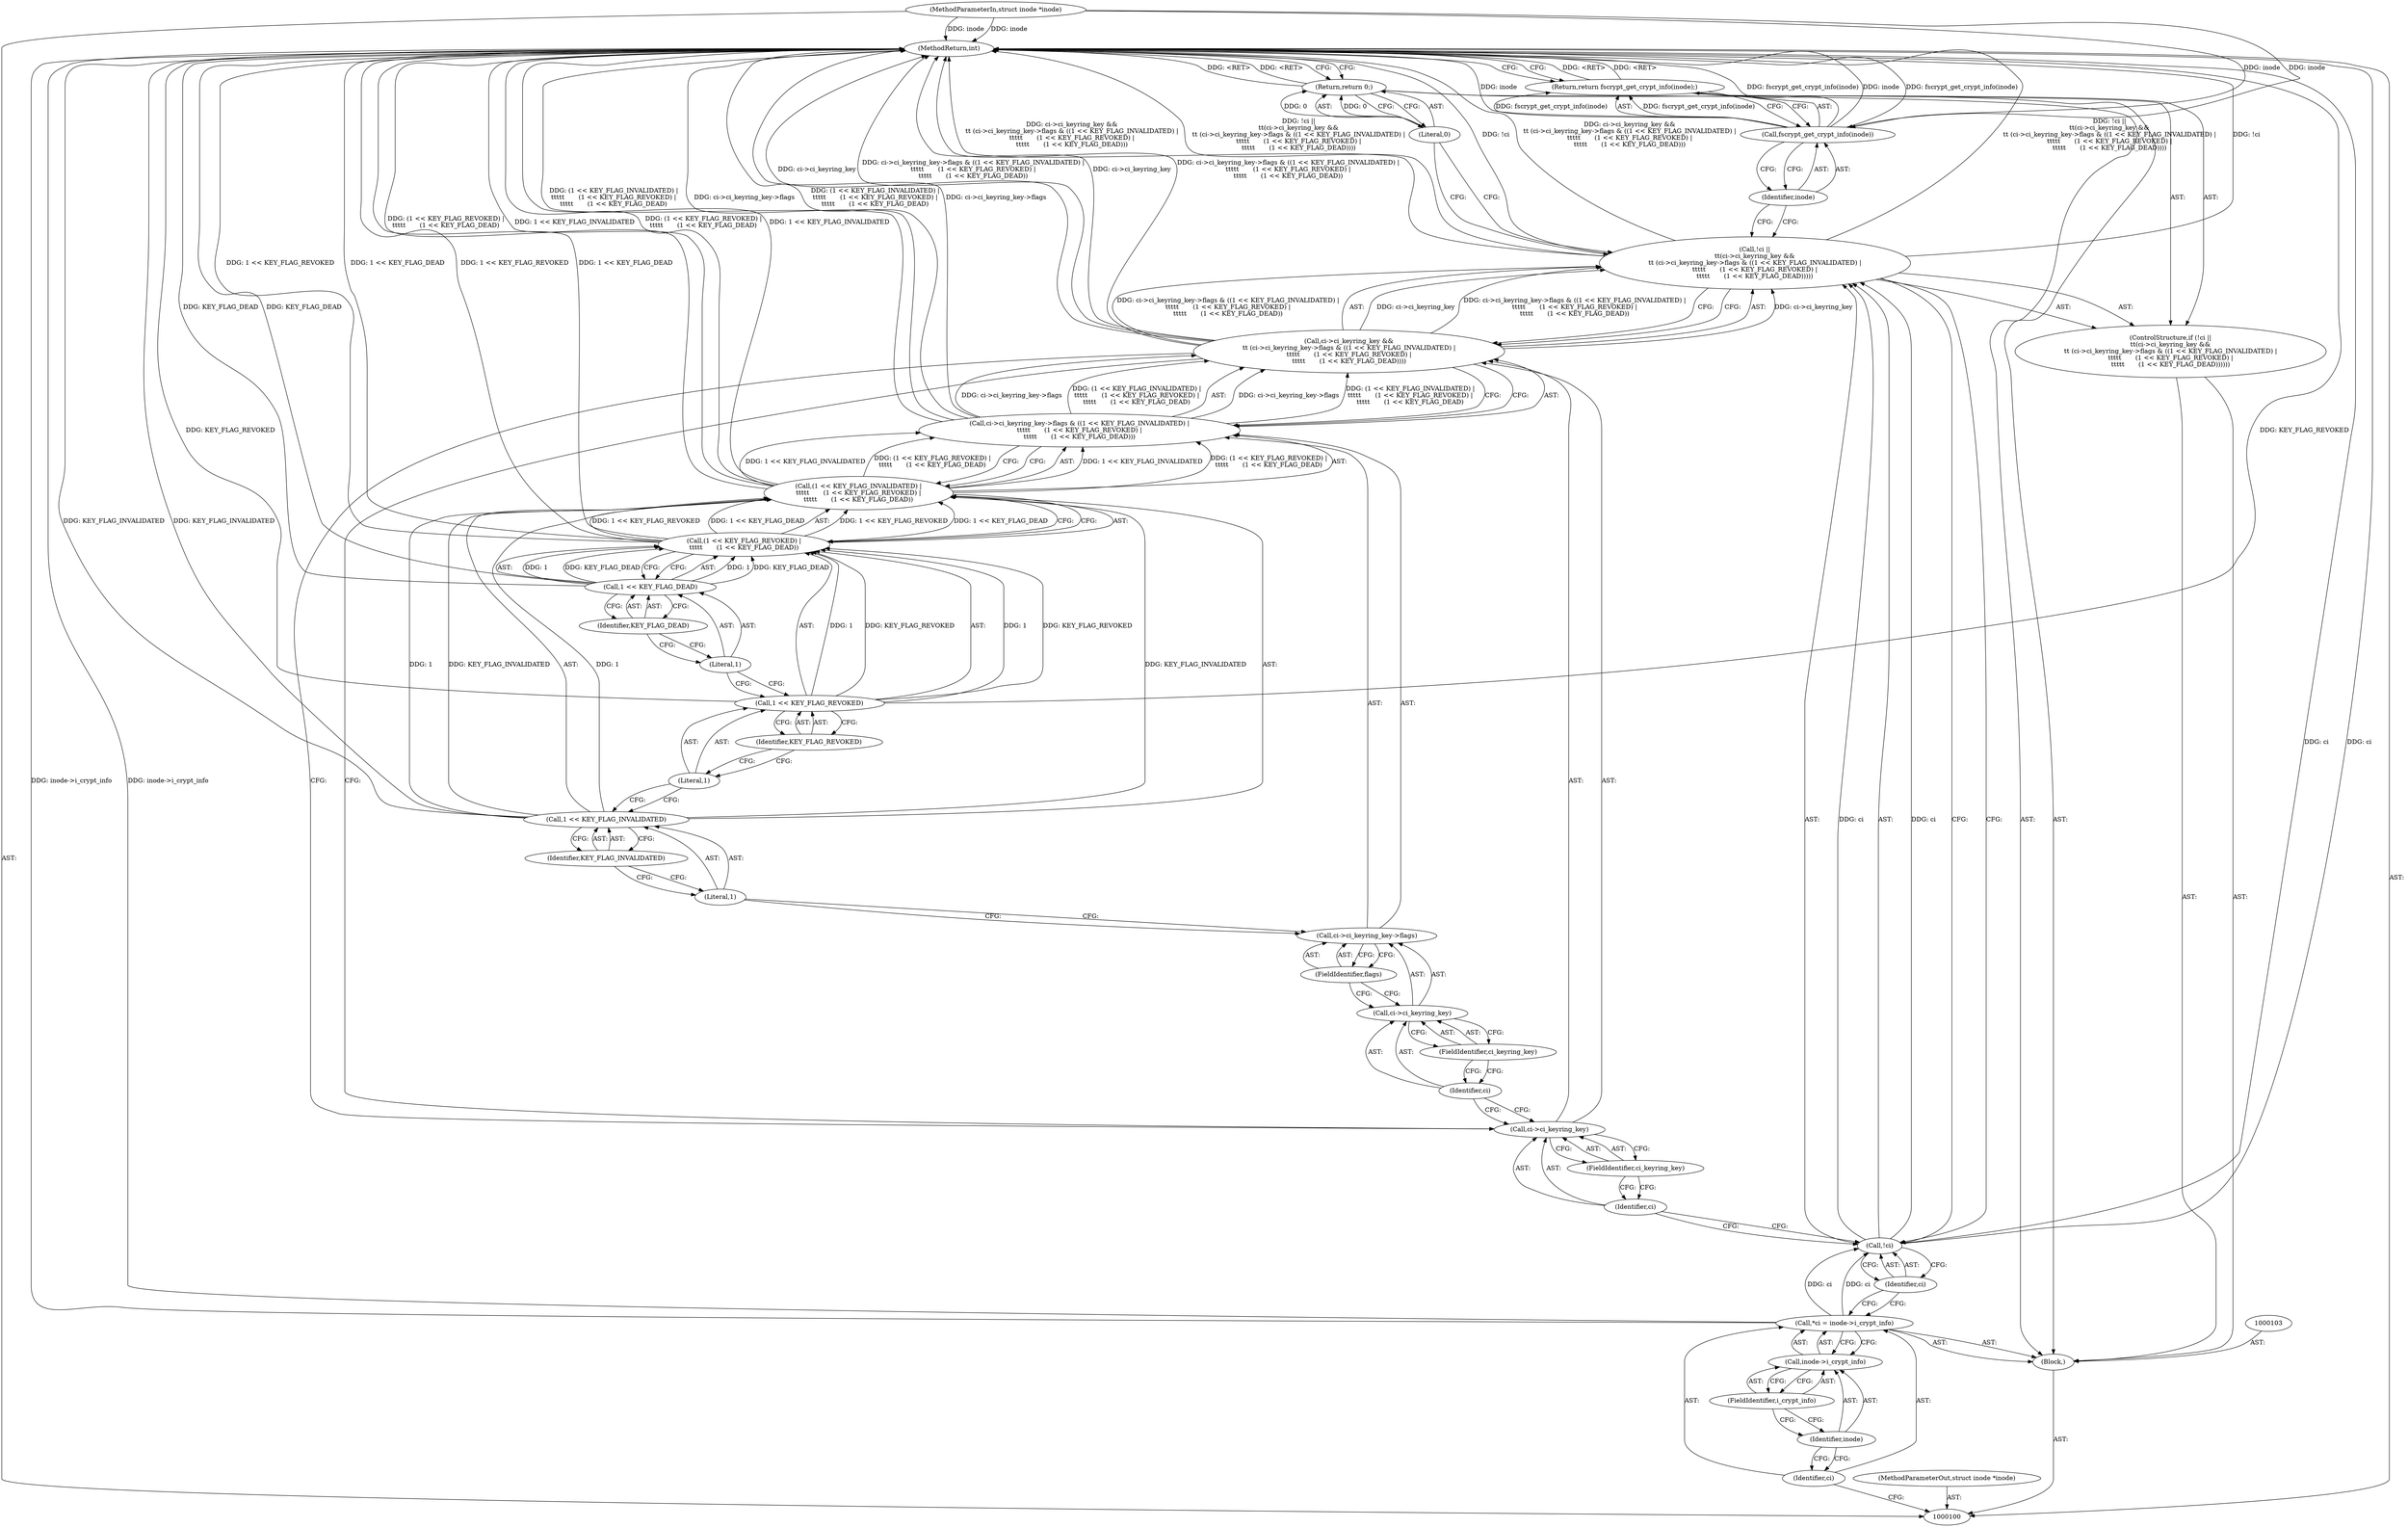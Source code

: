 digraph "1_linux_1b53cf9815bb4744958d41f3795d5d5a1d365e2d_2" {
"1000139" [label="(MethodReturn,int)"];
"1000101" [label="(MethodParameterIn,struct inode *inode)"];
"1000189" [label="(MethodParameterOut,struct inode *inode)"];
"1000137" [label="(Return,return 0;)"];
"1000138" [label="(Literal,0)"];
"1000102" [label="(Block,)"];
"1000104" [label="(Call,*ci = inode->i_crypt_info)"];
"1000105" [label="(Identifier,ci)"];
"1000106" [label="(Call,inode->i_crypt_info)"];
"1000107" [label="(Identifier,inode)"];
"1000108" [label="(FieldIdentifier,i_crypt_info)"];
"1000109" [label="(ControlStructure,if (!ci ||\n\t\t(ci->ci_keyring_key &&\n\t\t (ci->ci_keyring_key->flags & ((1 << KEY_FLAG_INVALIDATED) |\n\t\t\t\t\t       (1 << KEY_FLAG_REVOKED) |\n\t\t\t\t\t       (1 << KEY_FLAG_DEAD))))))"];
"1000110" [label="(Call,!ci ||\n\t\t(ci->ci_keyring_key &&\n\t\t (ci->ci_keyring_key->flags & ((1 << KEY_FLAG_INVALIDATED) |\n\t\t\t\t\t       (1 << KEY_FLAG_REVOKED) |\n\t\t\t\t\t       (1 << KEY_FLAG_DEAD)))))"];
"1000111" [label="(Call,!ci)"];
"1000112" [label="(Identifier,ci)"];
"1000113" [label="(Call,ci->ci_keyring_key &&\n\t\t (ci->ci_keyring_key->flags & ((1 << KEY_FLAG_INVALIDATED) |\n\t\t\t\t\t       (1 << KEY_FLAG_REVOKED) |\n\t\t\t\t\t       (1 << KEY_FLAG_DEAD))))"];
"1000114" [label="(Call,ci->ci_keyring_key)"];
"1000115" [label="(Identifier,ci)"];
"1000116" [label="(FieldIdentifier,ci_keyring_key)"];
"1000122" [label="(FieldIdentifier,flags)"];
"1000123" [label="(Call,(1 << KEY_FLAG_INVALIDATED) |\n\t\t\t\t\t       (1 << KEY_FLAG_REVOKED) |\n\t\t\t\t\t       (1 << KEY_FLAG_DEAD))"];
"1000124" [label="(Call,1 << KEY_FLAG_INVALIDATED)"];
"1000125" [label="(Literal,1)"];
"1000126" [label="(Identifier,KEY_FLAG_INVALIDATED)"];
"1000117" [label="(Call,ci->ci_keyring_key->flags & ((1 << KEY_FLAG_INVALIDATED) |\n\t\t\t\t\t       (1 << KEY_FLAG_REVOKED) |\n\t\t\t\t\t       (1 << KEY_FLAG_DEAD)))"];
"1000118" [label="(Call,ci->ci_keyring_key->flags)"];
"1000119" [label="(Call,ci->ci_keyring_key)"];
"1000120" [label="(Identifier,ci)"];
"1000121" [label="(FieldIdentifier,ci_keyring_key)"];
"1000127" [label="(Call,(1 << KEY_FLAG_REVOKED) |\n\t\t\t\t\t       (1 << KEY_FLAG_DEAD))"];
"1000128" [label="(Call,1 << KEY_FLAG_REVOKED)"];
"1000129" [label="(Literal,1)"];
"1000130" [label="(Identifier,KEY_FLAG_REVOKED)"];
"1000131" [label="(Call,1 << KEY_FLAG_DEAD)"];
"1000132" [label="(Literal,1)"];
"1000133" [label="(Identifier,KEY_FLAG_DEAD)"];
"1000134" [label="(Return,return fscrypt_get_crypt_info(inode);)"];
"1000136" [label="(Identifier,inode)"];
"1000135" [label="(Call,fscrypt_get_crypt_info(inode))"];
"1000139" -> "1000100"  [label="AST: "];
"1000139" -> "1000134"  [label="CFG: "];
"1000139" -> "1000137"  [label="CFG: "];
"1000113" -> "1000139"  [label="DDG: ci->ci_keyring_key->flags & ((1 << KEY_FLAG_INVALIDATED) |\n\t\t\t\t\t       (1 << KEY_FLAG_REVOKED) |\n\t\t\t\t\t       (1 << KEY_FLAG_DEAD))"];
"1000113" -> "1000139"  [label="DDG: ci->ci_keyring_key"];
"1000117" -> "1000139"  [label="DDG: (1 << KEY_FLAG_INVALIDATED) |\n\t\t\t\t\t       (1 << KEY_FLAG_REVOKED) |\n\t\t\t\t\t       (1 << KEY_FLAG_DEAD)"];
"1000117" -> "1000139"  [label="DDG: ci->ci_keyring_key->flags"];
"1000123" -> "1000139"  [label="DDG: (1 << KEY_FLAG_REVOKED) |\n\t\t\t\t\t       (1 << KEY_FLAG_DEAD)"];
"1000123" -> "1000139"  [label="DDG: 1 << KEY_FLAG_INVALIDATED"];
"1000135" -> "1000139"  [label="DDG: inode"];
"1000135" -> "1000139"  [label="DDG: fscrypt_get_crypt_info(inode)"];
"1000127" -> "1000139"  [label="DDG: 1 << KEY_FLAG_REVOKED"];
"1000127" -> "1000139"  [label="DDG: 1 << KEY_FLAG_DEAD"];
"1000110" -> "1000139"  [label="DDG: !ci"];
"1000110" -> "1000139"  [label="DDG: ci->ci_keyring_key &&\n\t\t (ci->ci_keyring_key->flags & ((1 << KEY_FLAG_INVALIDATED) |\n\t\t\t\t\t       (1 << KEY_FLAG_REVOKED) |\n\t\t\t\t\t       (1 << KEY_FLAG_DEAD)))"];
"1000110" -> "1000139"  [label="DDG: !ci ||\n\t\t(ci->ci_keyring_key &&\n\t\t (ci->ci_keyring_key->flags & ((1 << KEY_FLAG_INVALIDATED) |\n\t\t\t\t\t       (1 << KEY_FLAG_REVOKED) |\n\t\t\t\t\t       (1 << KEY_FLAG_DEAD))))"];
"1000104" -> "1000139"  [label="DDG: inode->i_crypt_info"];
"1000128" -> "1000139"  [label="DDG: KEY_FLAG_REVOKED"];
"1000124" -> "1000139"  [label="DDG: KEY_FLAG_INVALIDATED"];
"1000131" -> "1000139"  [label="DDG: KEY_FLAG_DEAD"];
"1000111" -> "1000139"  [label="DDG: ci"];
"1000101" -> "1000139"  [label="DDG: inode"];
"1000134" -> "1000139"  [label="DDG: <RET>"];
"1000137" -> "1000139"  [label="DDG: <RET>"];
"1000101" -> "1000100"  [label="AST: "];
"1000101" -> "1000139"  [label="DDG: inode"];
"1000101" -> "1000135"  [label="DDG: inode"];
"1000189" -> "1000100"  [label="AST: "];
"1000137" -> "1000102"  [label="AST: "];
"1000137" -> "1000138"  [label="CFG: "];
"1000138" -> "1000137"  [label="AST: "];
"1000139" -> "1000137"  [label="CFG: "];
"1000137" -> "1000139"  [label="DDG: <RET>"];
"1000138" -> "1000137"  [label="DDG: 0"];
"1000138" -> "1000137"  [label="AST: "];
"1000138" -> "1000110"  [label="CFG: "];
"1000137" -> "1000138"  [label="CFG: "];
"1000138" -> "1000137"  [label="DDG: 0"];
"1000102" -> "1000100"  [label="AST: "];
"1000103" -> "1000102"  [label="AST: "];
"1000104" -> "1000102"  [label="AST: "];
"1000109" -> "1000102"  [label="AST: "];
"1000137" -> "1000102"  [label="AST: "];
"1000104" -> "1000102"  [label="AST: "];
"1000104" -> "1000106"  [label="CFG: "];
"1000105" -> "1000104"  [label="AST: "];
"1000106" -> "1000104"  [label="AST: "];
"1000112" -> "1000104"  [label="CFG: "];
"1000104" -> "1000139"  [label="DDG: inode->i_crypt_info"];
"1000104" -> "1000111"  [label="DDG: ci"];
"1000105" -> "1000104"  [label="AST: "];
"1000105" -> "1000100"  [label="CFG: "];
"1000107" -> "1000105"  [label="CFG: "];
"1000106" -> "1000104"  [label="AST: "];
"1000106" -> "1000108"  [label="CFG: "];
"1000107" -> "1000106"  [label="AST: "];
"1000108" -> "1000106"  [label="AST: "];
"1000104" -> "1000106"  [label="CFG: "];
"1000107" -> "1000106"  [label="AST: "];
"1000107" -> "1000105"  [label="CFG: "];
"1000108" -> "1000107"  [label="CFG: "];
"1000108" -> "1000106"  [label="AST: "];
"1000108" -> "1000107"  [label="CFG: "];
"1000106" -> "1000108"  [label="CFG: "];
"1000109" -> "1000102"  [label="AST: "];
"1000110" -> "1000109"  [label="AST: "];
"1000134" -> "1000109"  [label="AST: "];
"1000110" -> "1000109"  [label="AST: "];
"1000110" -> "1000111"  [label="CFG: "];
"1000110" -> "1000113"  [label="CFG: "];
"1000111" -> "1000110"  [label="AST: "];
"1000113" -> "1000110"  [label="AST: "];
"1000136" -> "1000110"  [label="CFG: "];
"1000138" -> "1000110"  [label="CFG: "];
"1000110" -> "1000139"  [label="DDG: !ci"];
"1000110" -> "1000139"  [label="DDG: ci->ci_keyring_key &&\n\t\t (ci->ci_keyring_key->flags & ((1 << KEY_FLAG_INVALIDATED) |\n\t\t\t\t\t       (1 << KEY_FLAG_REVOKED) |\n\t\t\t\t\t       (1 << KEY_FLAG_DEAD)))"];
"1000110" -> "1000139"  [label="DDG: !ci ||\n\t\t(ci->ci_keyring_key &&\n\t\t (ci->ci_keyring_key->flags & ((1 << KEY_FLAG_INVALIDATED) |\n\t\t\t\t\t       (1 << KEY_FLAG_REVOKED) |\n\t\t\t\t\t       (1 << KEY_FLAG_DEAD))))"];
"1000111" -> "1000110"  [label="DDG: ci"];
"1000113" -> "1000110"  [label="DDG: ci->ci_keyring_key"];
"1000113" -> "1000110"  [label="DDG: ci->ci_keyring_key->flags & ((1 << KEY_FLAG_INVALIDATED) |\n\t\t\t\t\t       (1 << KEY_FLAG_REVOKED) |\n\t\t\t\t\t       (1 << KEY_FLAG_DEAD))"];
"1000111" -> "1000110"  [label="AST: "];
"1000111" -> "1000112"  [label="CFG: "];
"1000112" -> "1000111"  [label="AST: "];
"1000115" -> "1000111"  [label="CFG: "];
"1000110" -> "1000111"  [label="CFG: "];
"1000111" -> "1000139"  [label="DDG: ci"];
"1000111" -> "1000110"  [label="DDG: ci"];
"1000104" -> "1000111"  [label="DDG: ci"];
"1000112" -> "1000111"  [label="AST: "];
"1000112" -> "1000104"  [label="CFG: "];
"1000111" -> "1000112"  [label="CFG: "];
"1000113" -> "1000110"  [label="AST: "];
"1000113" -> "1000114"  [label="CFG: "];
"1000113" -> "1000117"  [label="CFG: "];
"1000114" -> "1000113"  [label="AST: "];
"1000117" -> "1000113"  [label="AST: "];
"1000110" -> "1000113"  [label="CFG: "];
"1000113" -> "1000139"  [label="DDG: ci->ci_keyring_key->flags & ((1 << KEY_FLAG_INVALIDATED) |\n\t\t\t\t\t       (1 << KEY_FLAG_REVOKED) |\n\t\t\t\t\t       (1 << KEY_FLAG_DEAD))"];
"1000113" -> "1000139"  [label="DDG: ci->ci_keyring_key"];
"1000113" -> "1000110"  [label="DDG: ci->ci_keyring_key"];
"1000113" -> "1000110"  [label="DDG: ci->ci_keyring_key->flags & ((1 << KEY_FLAG_INVALIDATED) |\n\t\t\t\t\t       (1 << KEY_FLAG_REVOKED) |\n\t\t\t\t\t       (1 << KEY_FLAG_DEAD))"];
"1000117" -> "1000113"  [label="DDG: ci->ci_keyring_key->flags"];
"1000117" -> "1000113"  [label="DDG: (1 << KEY_FLAG_INVALIDATED) |\n\t\t\t\t\t       (1 << KEY_FLAG_REVOKED) |\n\t\t\t\t\t       (1 << KEY_FLAG_DEAD)"];
"1000114" -> "1000113"  [label="AST: "];
"1000114" -> "1000116"  [label="CFG: "];
"1000115" -> "1000114"  [label="AST: "];
"1000116" -> "1000114"  [label="AST: "];
"1000120" -> "1000114"  [label="CFG: "];
"1000113" -> "1000114"  [label="CFG: "];
"1000115" -> "1000114"  [label="AST: "];
"1000115" -> "1000111"  [label="CFG: "];
"1000116" -> "1000115"  [label="CFG: "];
"1000116" -> "1000114"  [label="AST: "];
"1000116" -> "1000115"  [label="CFG: "];
"1000114" -> "1000116"  [label="CFG: "];
"1000122" -> "1000118"  [label="AST: "];
"1000122" -> "1000119"  [label="CFG: "];
"1000118" -> "1000122"  [label="CFG: "];
"1000123" -> "1000117"  [label="AST: "];
"1000123" -> "1000127"  [label="CFG: "];
"1000124" -> "1000123"  [label="AST: "];
"1000127" -> "1000123"  [label="AST: "];
"1000117" -> "1000123"  [label="CFG: "];
"1000123" -> "1000139"  [label="DDG: (1 << KEY_FLAG_REVOKED) |\n\t\t\t\t\t       (1 << KEY_FLAG_DEAD)"];
"1000123" -> "1000139"  [label="DDG: 1 << KEY_FLAG_INVALIDATED"];
"1000123" -> "1000117"  [label="DDG: 1 << KEY_FLAG_INVALIDATED"];
"1000123" -> "1000117"  [label="DDG: (1 << KEY_FLAG_REVOKED) |\n\t\t\t\t\t       (1 << KEY_FLAG_DEAD)"];
"1000124" -> "1000123"  [label="DDG: 1"];
"1000124" -> "1000123"  [label="DDG: KEY_FLAG_INVALIDATED"];
"1000127" -> "1000123"  [label="DDG: 1 << KEY_FLAG_REVOKED"];
"1000127" -> "1000123"  [label="DDG: 1 << KEY_FLAG_DEAD"];
"1000124" -> "1000123"  [label="AST: "];
"1000124" -> "1000126"  [label="CFG: "];
"1000125" -> "1000124"  [label="AST: "];
"1000126" -> "1000124"  [label="AST: "];
"1000129" -> "1000124"  [label="CFG: "];
"1000124" -> "1000139"  [label="DDG: KEY_FLAG_INVALIDATED"];
"1000124" -> "1000123"  [label="DDG: 1"];
"1000124" -> "1000123"  [label="DDG: KEY_FLAG_INVALIDATED"];
"1000125" -> "1000124"  [label="AST: "];
"1000125" -> "1000118"  [label="CFG: "];
"1000126" -> "1000125"  [label="CFG: "];
"1000126" -> "1000124"  [label="AST: "];
"1000126" -> "1000125"  [label="CFG: "];
"1000124" -> "1000126"  [label="CFG: "];
"1000117" -> "1000113"  [label="AST: "];
"1000117" -> "1000123"  [label="CFG: "];
"1000118" -> "1000117"  [label="AST: "];
"1000123" -> "1000117"  [label="AST: "];
"1000113" -> "1000117"  [label="CFG: "];
"1000117" -> "1000139"  [label="DDG: (1 << KEY_FLAG_INVALIDATED) |\n\t\t\t\t\t       (1 << KEY_FLAG_REVOKED) |\n\t\t\t\t\t       (1 << KEY_FLAG_DEAD)"];
"1000117" -> "1000139"  [label="DDG: ci->ci_keyring_key->flags"];
"1000117" -> "1000113"  [label="DDG: ci->ci_keyring_key->flags"];
"1000117" -> "1000113"  [label="DDG: (1 << KEY_FLAG_INVALIDATED) |\n\t\t\t\t\t       (1 << KEY_FLAG_REVOKED) |\n\t\t\t\t\t       (1 << KEY_FLAG_DEAD)"];
"1000123" -> "1000117"  [label="DDG: 1 << KEY_FLAG_INVALIDATED"];
"1000123" -> "1000117"  [label="DDG: (1 << KEY_FLAG_REVOKED) |\n\t\t\t\t\t       (1 << KEY_FLAG_DEAD)"];
"1000118" -> "1000117"  [label="AST: "];
"1000118" -> "1000122"  [label="CFG: "];
"1000119" -> "1000118"  [label="AST: "];
"1000122" -> "1000118"  [label="AST: "];
"1000125" -> "1000118"  [label="CFG: "];
"1000119" -> "1000118"  [label="AST: "];
"1000119" -> "1000121"  [label="CFG: "];
"1000120" -> "1000119"  [label="AST: "];
"1000121" -> "1000119"  [label="AST: "];
"1000122" -> "1000119"  [label="CFG: "];
"1000120" -> "1000119"  [label="AST: "];
"1000120" -> "1000114"  [label="CFG: "];
"1000121" -> "1000120"  [label="CFG: "];
"1000121" -> "1000119"  [label="AST: "];
"1000121" -> "1000120"  [label="CFG: "];
"1000119" -> "1000121"  [label="CFG: "];
"1000127" -> "1000123"  [label="AST: "];
"1000127" -> "1000131"  [label="CFG: "];
"1000128" -> "1000127"  [label="AST: "];
"1000131" -> "1000127"  [label="AST: "];
"1000123" -> "1000127"  [label="CFG: "];
"1000127" -> "1000139"  [label="DDG: 1 << KEY_FLAG_REVOKED"];
"1000127" -> "1000139"  [label="DDG: 1 << KEY_FLAG_DEAD"];
"1000127" -> "1000123"  [label="DDG: 1 << KEY_FLAG_REVOKED"];
"1000127" -> "1000123"  [label="DDG: 1 << KEY_FLAG_DEAD"];
"1000128" -> "1000127"  [label="DDG: 1"];
"1000128" -> "1000127"  [label="DDG: KEY_FLAG_REVOKED"];
"1000131" -> "1000127"  [label="DDG: 1"];
"1000131" -> "1000127"  [label="DDG: KEY_FLAG_DEAD"];
"1000128" -> "1000127"  [label="AST: "];
"1000128" -> "1000130"  [label="CFG: "];
"1000129" -> "1000128"  [label="AST: "];
"1000130" -> "1000128"  [label="AST: "];
"1000132" -> "1000128"  [label="CFG: "];
"1000128" -> "1000139"  [label="DDG: KEY_FLAG_REVOKED"];
"1000128" -> "1000127"  [label="DDG: 1"];
"1000128" -> "1000127"  [label="DDG: KEY_FLAG_REVOKED"];
"1000129" -> "1000128"  [label="AST: "];
"1000129" -> "1000124"  [label="CFG: "];
"1000130" -> "1000129"  [label="CFG: "];
"1000130" -> "1000128"  [label="AST: "];
"1000130" -> "1000129"  [label="CFG: "];
"1000128" -> "1000130"  [label="CFG: "];
"1000131" -> "1000127"  [label="AST: "];
"1000131" -> "1000133"  [label="CFG: "];
"1000132" -> "1000131"  [label="AST: "];
"1000133" -> "1000131"  [label="AST: "];
"1000127" -> "1000131"  [label="CFG: "];
"1000131" -> "1000139"  [label="DDG: KEY_FLAG_DEAD"];
"1000131" -> "1000127"  [label="DDG: 1"];
"1000131" -> "1000127"  [label="DDG: KEY_FLAG_DEAD"];
"1000132" -> "1000131"  [label="AST: "];
"1000132" -> "1000128"  [label="CFG: "];
"1000133" -> "1000132"  [label="CFG: "];
"1000133" -> "1000131"  [label="AST: "];
"1000133" -> "1000132"  [label="CFG: "];
"1000131" -> "1000133"  [label="CFG: "];
"1000134" -> "1000109"  [label="AST: "];
"1000134" -> "1000135"  [label="CFG: "];
"1000135" -> "1000134"  [label="AST: "];
"1000139" -> "1000134"  [label="CFG: "];
"1000134" -> "1000139"  [label="DDG: <RET>"];
"1000135" -> "1000134"  [label="DDG: fscrypt_get_crypt_info(inode)"];
"1000136" -> "1000135"  [label="AST: "];
"1000136" -> "1000110"  [label="CFG: "];
"1000135" -> "1000136"  [label="CFG: "];
"1000135" -> "1000134"  [label="AST: "];
"1000135" -> "1000136"  [label="CFG: "];
"1000136" -> "1000135"  [label="AST: "];
"1000134" -> "1000135"  [label="CFG: "];
"1000135" -> "1000139"  [label="DDG: inode"];
"1000135" -> "1000139"  [label="DDG: fscrypt_get_crypt_info(inode)"];
"1000135" -> "1000134"  [label="DDG: fscrypt_get_crypt_info(inode)"];
"1000101" -> "1000135"  [label="DDG: inode"];
}
